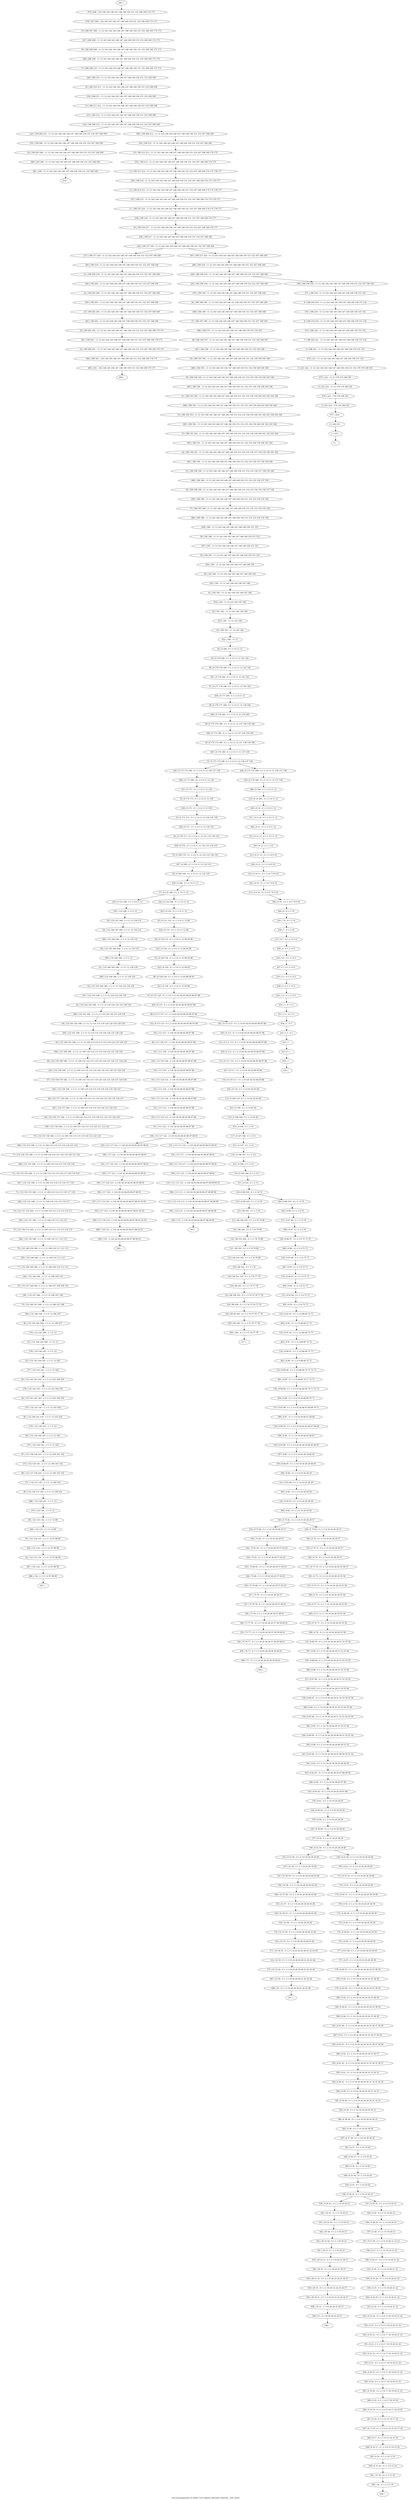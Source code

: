 digraph G {
graph [label="Tree-decomposition of width 3 for register allocator (function _test_start)"]
0[label="0 | : "];
1[label="1 | 225 : "];
2[label="2 | 224 225 : "];
3[label="3 | 223 224 : 178 179 180 181 "];
4[label="4 | 222 223 : 11 12 178 179 180 181 "];
5[label="5 | 221 222 : 11 12 143 144 145 146 147 148 149 150 151 152 178 179 180 181 "];
6[label="6 | 186 221 : 11 12 143 144 145 146 147 148 149 150 151 152 "];
7[label="7 | 186 220 221 : 11 12 143 144 145 146 147 148 149 150 151 152 "];
8[label="8 | 186 219 220 : 11 12 143 144 145 146 147 148 149 150 151 152 "];
9[label="9 | 186 218 219 : 11 12 143 144 145 146 147 148 149 150 151 152 "];
10[label="10 | 199 216 217 : 11 12 143 144 145 146 147 148 149 150 151 152 167 168 169 176 177 "];
11[label="11 | 199 215 216 : 11 12 143 144 145 146 147 148 149 150 151 152 167 168 169 174 175 176 177 "];
12[label="12 | 199 214 215 : 11 12 143 144 145 146 147 148 149 150 151 152 167 168 169 174 175 176 177 "];
13[label="13 | 199 213 214 : 11 12 143 144 145 146 147 148 149 150 151 152 167 168 169 174 175 176 177 "];
14[label="14 | 199 212 213 : 11 12 143 144 145 146 147 148 149 150 151 152 167 168 169 174 175 "];
15[label="15 | 206 211 212 : 11 12 143 144 145 146 147 148 149 150 151 152 168 169 "];
16[label="16 | 206 210 211 : 11 12 143 144 145 146 147 148 149 150 151 152 168 169 "];
17[label="17 | 206 209 210 : 11 12 143 144 145 146 147 148 149 150 151 152 168 169 172 173 "];
18[label="18 | 206 208 209 : 11 12 143 144 145 146 147 148 149 150 151 152 168 169 172 173 "];
19[label="19 | 206 207 208 : 11 12 143 144 145 146 147 148 149 150 151 152 168 169 172 173 "];
20[label="20 | 199 205 206 : 11 12 143 144 145 146 147 148 149 150 151 152 167 168 169 "];
21[label="21 | 199 204 218 : 11 12 143 144 145 146 147 148 149 150 151 152 167 168 169 "];
22[label="22 | 199 203 204 : 11 12 143 144 145 146 147 148 149 150 151 152 167 168 169 "];
23[label="23 | 199 202 203 : 11 12 143 144 145 146 147 148 149 150 151 152 167 168 169 "];
24[label="24 | 199 201 202 : 11 12 143 144 145 146 147 148 149 150 151 152 167 168 169 170 171 "];
25[label="25 | 199 200 201 : 11 12 143 144 145 146 147 148 149 150 151 152 167 168 169 170 171 "];
26[label="26 | 186 198 199 : 11 12 143 144 145 146 147 148 149 150 151 152 167 168 169 "];
27[label="27 | 186 197 198 : 11 12 143 144 145 146 147 148 149 150 151 152 167 168 169 "];
28[label="28 | 186 196 197 : 11 12 143 144 145 146 147 148 149 150 151 152 165 166 167 "];
29[label="29 | 186 195 196 : 11 12 143 144 145 146 147 148 149 150 151 152 159 160 165 166 "];
30[label="30 | 186 194 195 : 11 12 143 144 145 146 147 148 149 150 151 152 155 156 159 160 165 166 "];
31[label="31 | 186 193 194 : 11 12 143 144 145 146 147 148 149 150 151 152 155 156 159 160 163 164 165 166 "];
32[label="32 | 186 192 193 : 11 12 143 144 145 146 147 148 149 150 151 152 155 156 159 160 161 162 163 164 165 166 "];
33[label="33 | 186 191 192 : 11 12 143 144 145 146 147 148 149 150 151 152 155 156 159 160 161 162 163 164 "];
34[label="34 | 186 190 191 : 11 12 143 144 145 146 147 148 149 150 151 152 155 156 157 158 159 160 161 162 "];
35[label="35 | 186 189 190 : 11 12 143 144 145 146 147 148 149 150 151 152 155 156 157 158 159 160 "];
36[label="36 | 186 188 189 : 11 12 143 144 145 146 147 148 149 150 151 152 153 154 155 156 157 158 "];
37[label="37 | 186 187 188 : 11 12 143 144 145 146 147 148 149 150 151 152 153 154 155 156 "];
38[label="38 | 185 186 : 11 12 143 144 145 146 147 148 149 150 151 152 "];
39[label="39 | 184 185 : 11 12 143 144 145 146 147 148 149 150 151 152 "];
40[label="40 | 183 184 : 11 12 143 144 145 146 147 148 149 150 "];
41[label="41 | 182 183 : 11 12 143 144 145 146 147 148 "];
42[label="42 | 181 182 : 11 12 143 144 145 146 "];
43[label="43 | 180 181 : 11 12 143 144 "];
44[label="44 | 8 180 : 0 1 2 3 6 11 12 "];
45[label="45 | 8 179 180 : 0 1 2 3 6 11 12 141 142 "];
46[label="46 | 8 178 179 180 : 0 1 2 3 6 11 12 141 142 "];
47[label="47 | 8 177 178 180 : 0 1 2 3 6 11 12 141 142 "];
48[label="48 | 8 176 177 180 : 0 1 2 3 6 11 12 139 140 "];
49[label="49 | 8 175 176 180 : 0 1 2 3 6 11 12 137 138 139 140 "];
50[label="50 | 8 174 175 180 : 0 1 2 3 6 11 12 137 138 139 140 "];
51[label="51 | 8 173 174 180 : 0 1 2 3 6 11 12 136 137 138 "];
52[label="52 | 8 172 173 : 0 1 2 3 6 11 12 136 "];
53[label="53 | 8 171 172 : 0 1 2 3 6 11 12 134 135 136 "];
54[label="54 | 8 170 171 : 0 1 2 3 6 11 12 132 133 134 135 "];
55[label="55 | 8 169 170 : 0 1 2 3 6 11 12 132 133 134 135 "];
56[label="56 | 8 168 169 : 0 1 2 3 6 11 12 132 133 "];
57[label="57 | 8 132 168 : 0 1 2 3 6 11 12 "];
58[label="58 | 132 167 168 : 2 3 11 12 130 131 "];
59[label="59 | 132 166 167 168 : 2 3 11 12 130 131 "];
60[label="60 | 132 165 166 168 : 2 3 11 12 130 131 "];
61[label="61 | 132 164 165 168 : 2 3 11 12 128 129 "];
62[label="62 | 132 163 164 168 : 2 3 11 12 124 125 128 129 "];
63[label="63 | 132 162 163 168 : 2 3 11 12 119 120 124 125 128 129 "];
64[label="64 | 132 161 162 168 : 2 3 11 12 114 115 119 120 124 125 128 129 "];
65[label="65 | 132 160 161 168 : 2 3 11 12 109 110 114 115 119 120 124 125 128 129 "];
66[label="66 | 132 159 160 168 : 2 3 11 12 109 110 114 115 119 120 124 125 126 127 128 129 "];
67[label="67 | 132 158 159 168 : 2 3 11 12 109 110 114 115 119 120 124 125 126 127 128 129 "];
68[label="68 | 132 157 158 168 : 2 3 11 12 109 110 114 115 119 120 123 124 125 126 127 "];
69[label="69 | 132 156 157 168 : 2 3 11 12 109 110 114 115 119 120 121 122 123 124 125 "];
70[label="70 | 132 155 156 168 : 2 3 11 12 109 110 114 115 119 120 121 122 123 "];
71[label="71 | 132 154 155 168 : 2 3 11 12 109 110 114 115 118 119 120 121 122 "];
72[label="72 | 132 153 154 168 : 2 3 11 12 109 110 114 115 116 117 118 119 120 "];
73[label="73 | 132 152 153 168 : 2 3 11 12 109 110 114 115 116 117 118 "];
74[label="74 | 132 151 152 168 : 2 3 11 12 109 110 113 114 115 116 117 "];
75[label="75 | 132 150 151 168 : 2 3 11 12 109 110 111 112 113 114 115 "];
76[label="76 | 132 149 150 168 : 2 3 11 12 109 110 111 112 113 "];
77[label="77 | 132 148 149 168 : 2 3 11 12 108 109 110 111 112 "];
78[label="78 | 132 147 148 168 : 2 3 11 12 106 107 108 109 110 "];
79[label="79 | 132 146 147 168 : 2 3 11 12 106 107 108 "];
80[label="80 | 132 145 146 168 : 2 3 11 12 106 107 "];
81[label="81 | 132 144 145 168 : 2 3 11 12 "];
82[label="82 | 132 143 144 145 : 2 3 11 12 105 "];
83[label="83 | 132 142 143 145 : 2 3 11 12 103 104 105 "];
84[label="84 | 132 141 142 145 : 2 3 11 12 103 104 105 "];
85[label="85 | 132 140 141 145 : 2 3 11 12 103 104 "];
86[label="86 | 132 139 140 145 : 2 3 11 12 102 "];
87[label="87 | 132 138 139 145 : 2 3 11 12 100 101 102 "];
88[label="88 | 132 137 138 145 : 2 3 11 12 100 101 102 "];
89[label="89 | 132 136 137 145 : 2 3 11 12 100 101 "];
90[label="90 | 132 135 136 : 2 3 11 12 99 "];
91[label="91 | 132 134 135 : 2 3 11 12 97 98 99 "];
92[label="92 | 132 133 134 : 2 3 11 12 97 98 99 "];
93[label="93 | 8 131 132 : 0 1 2 3 6 11 12 96 "];
94[label="94 | 8 130 131 : 0 1 2 3 6 11 12 94 95 96 "];
95[label="95 | 8 129 130 : 0 1 2 3 6 11 12 94 95 96 "];
96[label="96 | 8 128 129 : 0 1 2 3 6 11 12 85 86 94 95 "];
97[label="97 | 8 127 128 : 0 1 2 3 6 11 12 81 82 83 84 85 86 87 88 "];
98[label="98 | 8 113 127 : 0 1 2 3 6 81 82 83 84 85 86 87 88 "];
99[label="99 | 113 126 127 : 2 3 81 82 83 84 85 86 87 88 "];
100[label="100 | 113 125 126 : 2 3 81 82 83 84 85 86 87 88 "];
101[label="101 | 113 124 125 : 2 3 81 82 83 84 85 86 87 88 "];
102[label="102 | 113 123 124 : 2 3 81 82 83 84 85 86 87 88 "];
103[label="103 | 113 122 123 : 2 3 81 82 83 84 85 86 87 88 "];
104[label="104 | 113 117 122 : 2 3 81 82 83 84 85 86 87 88 91 "];
105[label="105 | 117 121 122 : 2 3 81 82 83 84 85 86 87 88 91 "];
106[label="106 | 117 120 121 : 2 3 81 82 83 84 85 86 87 88 91 "];
107[label="107 | 117 119 120 : 2 3 81 82 83 84 85 86 87 88 91 92 93 "];
108[label="108 | 117 118 119 : 2 3 81 82 83 84 85 86 87 88 91 92 93 "];
109[label="109 | 113 116 117 : 2 3 81 82 83 84 85 86 87 88 91 "];
110[label="110 | 113 115 116 : 2 3 81 82 83 84 85 86 87 88 89 90 91 "];
111[label="111 | 113 114 115 : 2 3 81 82 83 84 85 86 87 88 89 90 "];
112[label="112 | 8 112 113 : 0 1 2 3 6 81 82 83 84 85 86 87 88 "];
113[label="113 | 8 111 112 : 0 1 2 3 6 81 82 83 84 85 86 87 88 "];
114[label="114 | 8 110 111 : 0 1 2 3 6 81 82 83 84 85 86 "];
115[label="115 | 8 109 110 : 0 1 2 3 6 81 82 83 84 "];
116[label="116 | 8 108 109 : 0 1 2 3 6 81 82 "];
117[label="117 | 8 107 108 : 0 1 2 3 6 "];
118[label="118 | 8 106 107 : 0 1 2 3 6 "];
119[label="119 | 8 105 106 : 0 1 2 3 6 "];
120[label="120 | 8 98 105 : 0 1 2 3 6 74 "];
121[label="121 | 98 104 105 : 0 1 2 3 74 79 80 "];
122[label="122 | 98 103 104 : 0 1 2 3 74 79 80 "];
123[label="123 | 98 102 103 : 0 1 2 3 74 79 80 "];
124[label="124 | 98 101 102 : 0 1 2 3 74 77 78 "];
125[label="125 | 98 100 101 : 0 1 2 3 74 75 76 77 78 "];
126[label="126 | 98 99 100 : 0 1 2 3 74 75 76 77 78 "];
127[label="127 | 8 97 98 : 0 1 2 3 6 74 "];
128[label="128 | 8 96 97 : 0 1 2 3 6 72 73 74 "];
129[label="129 | 8 95 96 : 0 1 2 3 6 72 73 "];
130[label="130 | 8 94 95 : 0 1 2 3 6 72 73 "];
131[label="131 | 8 93 94 : 0 1 2 3 6 72 73 "];
132[label="132 | 8 92 93 : 0 1 2 3 6 68 69 72 73 "];
133[label="133 | 8 91 92 : 0 1 2 3 6 68 69 72 73 "];
134[label="134 | 8 90 91 : 0 1 2 3 6 68 69 72 73 "];
135[label="135 | 8 89 90 : 0 1 2 3 6 68 69 70 71 72 73 "];
136[label="136 | 8 88 89 : 0 1 2 3 6 19 20 68 69 70 71 72 73 "];
137[label="137 | 8 87 88 : 0 1 2 3 6 19 20 66 67 68 69 70 71 "];
138[label="138 | 8 86 87 : 0 1 2 3 6 19 20 64 65 66 67 68 69 "];
139[label="139 | 8 85 86 : 0 1 2 3 6 19 20 28 29 64 65 66 67 "];
140[label="140 | 8 84 85 : 0 1 2 3 6 19 20 28 29 64 65 "];
141[label="141 | 8 83 84 : 0 1 2 3 6 19 20 28 29 "];
142[label="142 | 8 82 83 : 0 1 2 3 6 19 20 28 29 "];
143[label="143 | 8 75 82 : 0 1 2 3 6 19 20 28 29 57 "];
144[label="144 | 75 81 82 : 0 1 2 3 19 20 28 29 57 62 63 "];
145[label="145 | 75 80 81 : 0 1 2 3 19 20 28 29 57 62 63 "];
146[label="146 | 75 79 80 : 0 1 2 3 19 20 28 29 57 62 63 "];
147[label="147 | 75 78 79 : 0 1 2 3 19 20 28 29 57 60 61 "];
148[label="148 | 75 77 78 : 0 1 2 3 19 20 28 29 57 58 59 60 61 "];
149[label="149 | 75 76 77 : 0 1 2 3 19 20 28 29 57 58 59 60 61 "];
150[label="150 | 8 74 75 : 0 1 2 3 6 19 20 28 29 57 "];
151[label="151 | 8 73 74 : 0 1 2 3 6 19 20 28 29 55 56 57 "];
152[label="152 | 8 72 73 : 0 1 2 3 6 19 20 28 29 55 56 "];
153[label="153 | 8 71 72 : 0 1 2 3 6 19 20 28 29 55 56 "];
154[label="154 | 8 70 71 : 0 1 2 3 6 19 20 28 29 55 56 "];
155[label="155 | 8 69 70 : 0 1 2 3 6 19 20 28 29 51 52 55 56 "];
156[label="156 | 8 68 69 : 0 1 2 3 6 19 20 28 29 51 52 55 56 "];
157[label="157 | 8 67 68 : 0 1 2 3 6 19 20 28 29 51 52 55 56 "];
158[label="158 | 8 66 67 : 0 1 2 3 6 19 20 28 29 51 52 53 54 55 56 "];
159[label="159 | 8 65 66 : 0 1 2 3 6 19 20 28 29 51 52 53 54 55 56 "];
160[label="160 | 8 64 65 : 0 1 2 3 6 19 20 28 29 49 50 51 52 53 54 "];
161[label="161 | 8 63 64 : 0 1 2 3 6 19 20 28 29 47 48 49 50 51 52 "];
162[label="162 | 8 62 63 : 0 1 2 3 6 19 20 28 29 47 48 49 50 "];
163[label="163 | 8 61 62 : 0 1 2 3 6 19 20 28 29 47 48 "];
164[label="164 | 8 60 61 : 0 1 2 3 6 19 20 28 29 "];
165[label="165 | 8 59 60 : 0 1 2 3 6 19 20 28 29 "];
166[label="166 | 8 52 59 : 0 1 2 3 6 19 20 28 29 40 "];
167[label="167 | 52 58 59 : 0 1 2 3 19 20 28 29 40 45 46 "];
168[label="168 | 52 57 58 : 0 1 2 3 19 20 28 29 40 45 46 "];
169[label="169 | 52 56 57 : 0 1 2 3 19 20 28 29 40 45 46 "];
170[label="170 | 52 55 56 : 0 1 2 3 19 20 28 29 40 43 44 "];
171[label="171 | 52 54 55 : 0 1 2 3 19 20 28 29 40 41 42 43 44 "];
172[label="172 | 52 53 54 : 0 1 2 3 19 20 28 29 40 41 42 43 44 "];
173[label="173 | 8 51 52 : 0 1 2 3 6 19 20 28 29 40 "];
174[label="174 | 8 50 51 : 0 1 2 3 6 19 20 28 29 38 39 40 "];
175[label="175 | 8 49 50 : 0 1 2 3 6 19 20 28 29 38 39 "];
176[label="176 | 8 48 49 : 0 1 2 3 6 19 20 28 29 38 39 "];
177[label="177 | 8 47 48 : 0 1 2 3 6 19 20 28 29 38 39 "];
178[label="178 | 8 46 47 : 0 1 2 3 6 19 20 28 29 34 35 38 39 "];
179[label="179 | 8 45 46 : 0 1 2 3 6 19 20 28 29 34 35 38 39 "];
180[label="180 | 8 44 45 : 0 1 2 3 6 19 20 28 29 34 35 38 39 "];
181[label="181 | 8 43 44 : 0 1 2 3 6 19 20 28 29 34 35 36 37 38 39 "];
182[label="182 | 8 42 43 : 0 1 2 3 6 19 20 28 29 34 35 36 37 38 39 "];
183[label="183 | 8 41 42 : 0 1 2 3 6 19 20 28 29 32 33 34 35 36 37 "];
184[label="184 | 8 40 41 : 0 1 2 3 6 19 20 28 29 30 31 32 33 34 35 "];
185[label="185 | 8 39 40 : 0 1 2 3 6 19 20 28 29 30 31 32 33 "];
186[label="186 | 8 38 39 : 0 1 2 3 6 19 20 28 29 30 31 "];
187[label="187 | 8 37 38 : 0 1 2 3 6 19 20 28 29 "];
188[label="188 | 8 36 37 : 0 1 2 3 6 19 20 "];
189[label="189 | 8 35 36 : 0 1 2 3 6 19 20 "];
190[label="190 | 8 29 35 : 0 1 2 3 6 19 20 23 "];
191[label="191 | 29 34 35 : 0 1 2 3 19 20 23 "];
192[label="192 | 29 33 34 : 0 1 2 3 19 20 23 "];
193[label="193 | 29 32 33 : 0 1 2 3 19 20 23 26 27 "];
194[label="194 | 29 31 32 : 0 1 2 3 19 20 23 24 25 26 27 "];
195[label="195 | 29 30 31 : 0 1 2 3 19 20 23 24 25 26 27 "];
196[label="196 | 8 28 29 : 0 1 2 3 6 19 20 23 "];
197[label="197 | 8 27 28 : 0 1 2 3 6 19 20 21 22 23 "];
198[label="198 | 8 26 27 : 0 1 2 3 6 19 20 21 22 "];
199[label="199 | 8 25 26 : 0 1 2 3 6 19 20 21 22 "];
200[label="200 | 8 24 25 : 0 1 2 3 6 19 20 21 22 "];
201[label="201 | 8 23 24 : 0 1 2 3 6 17 18 19 20 21 22 "];
202[label="202 | 8 22 23 : 0 1 2 3 6 17 18 19 20 21 22 "];
203[label="203 | 8 21 22 : 0 1 2 3 6 17 18 19 20 21 22 "];
204[label="204 | 8 20 21 : 0 1 2 3 6 17 18 19 20 21 22 "];
205[label="205 | 8 19 20 : 0 1 2 3 6 17 18 19 20 21 22 "];
206[label="206 | 8 18 19 : 0 1 2 3 6 15 16 17 18 19 20 "];
207[label="207 | 8 17 18 : 0 1 2 3 6 13 14 15 16 17 18 "];
208[label="208 | 8 16 17 : 0 1 2 3 6 13 14 15 16 "];
209[label="209 | 8 15 16 : 0 1 2 3 6 13 14 "];
210[label="210 | 8 14 180 : 0 1 2 3 6 11 12 "];
211[label="211 | 8 13 14 : 0 1 2 3 6 11 12 "];
212[label="212 | 8 12 13 : 0 1 2 3 6 11 12 "];
213[label="213 | 8 11 12 : 0 1 2 3 6 9 10 "];
214[label="214 | 8 10 11 : 0 1 2 3 6 7 8 9 10 "];
215[label="215 | 8 9 10 : 0 1 2 3 6 7 8 9 10 "];
216[label="216 | 7 8 : 0 1 2 3 6 "];
217[label="217 | 6 7 : 0 1 2 3 4 5 6 "];
218[label="218 | 5 6 : 0 1 2 3 4 5 "];
219[label="219 | 4 5 : 0 1 2 3 4 5 "];
220[label="220 | 3 4 : 0 1 2 3 4 5 "];
221[label="221 | 2 3 : 0 1 2 3 "];
222[label="222 | 1 2 : 0 1 "];
223[label="223 | 0 1 : "];
224[label="224 | 199 206 212 : 11 12 143 144 145 146 147 148 149 150 151 152 167 168 169 "];
225[label="225 | 199 206 212 : 11 12 143 144 145 146 147 148 149 150 151 152 167 168 169 "];
226[label="226 | 199 217 218 : 11 12 143 144 145 146 147 148 149 150 151 152 167 168 169 "];
227[label="227 | 199 217 218 : 11 12 143 144 145 146 147 148 149 150 151 152 167 168 169 "];
228[label="228 | 186 199 218 : 11 12 143 144 145 146 147 148 149 150 151 152 167 168 169 "];
229[label="229 | 8 132 168 : 0 1 2 3 6 11 12 "];
230[label="230 | 113 117 122 : 2 3 81 82 83 84 85 86 87 88 91 "];
231[label="231 | 113 117 122 : 2 3 81 82 83 84 85 86 87 88 91 "];
232[label="232 | 8 113 127 : 0 1 2 3 6 81 82 83 84 85 86 87 88 "];
233[label="233 | 8 98 105 : 0 1 2 3 6 74 "];
234[label="234 | 8 75 82 : 0 1 2 3 6 19 20 28 29 57 "];
235[label="235 | 8 52 59 : 0 1 2 3 6 19 20 28 29 40 "];
236[label="236 | 8 29 35 : 0 1 2 3 6 19 20 23 "];
237[label="237 | 8 29 35 : 0 1 2 3 6 19 20 23 "];
238[label="238 | 8 52 59 : 0 1 2 3 6 19 20 28 29 40 "];
239[label="239 | 8 75 82 : 0 1 2 3 6 19 20 28 29 57 "];
240[label="240 | 8 98 105 : 0 1 2 3 6 74 "];
241[label="241 | 8 113 127 : 0 1 2 3 6 81 82 83 84 85 86 87 88 "];
242[label="242 | 8 132 168 : 0 1 2 3 6 11 12 "];
243[label="243 | 8 173 174 180 : 0 1 2 3 6 11 12 136 137 138 "];
244[label="244 | 8 173 174 180 : 0 1 2 3 6 11 12 136 137 138 "];
245[label="245 | 186 199 218 : 11 12 143 144 145 146 147 148 149 150 151 152 167 168 169 "];
246[label="246 | : "];
247[label="247 | 206 208 : 11 12 143 144 145 146 147 148 149 150 151 152 168 169 172 173 "];
248[label="248 | 206 209 : 11 12 143 144 145 146 147 148 149 150 151 152 168 169 172 173 "];
249[label="249 | 206 210 : 11 12 143 144 145 146 147 148 149 150 151 152 168 169 "];
250[label="250 | 206 211 : 11 12 143 144 145 146 147 148 149 150 151 152 168 169 "];
251[label="251 | 206 212 : 11 12 143 144 145 146 147 148 149 150 151 152 168 169 "];
252[label="252 | : "];
253[label="253 | 199 206 : 11 12 143 144 145 146 147 148 149 150 151 152 167 168 169 "];
254[label="254 | 199 212 : 11 12 143 144 145 146 147 148 149 150 151 152 167 168 169 "];
255[label="255 | 199 213 : 11 12 143 144 145 146 147 148 149 150 151 152 167 168 169 174 175 "];
256[label="256 | 199 214 : 11 12 143 144 145 146 147 148 149 150 151 152 167 168 169 174 175 176 177 "];
257[label="257 | 199 215 : 11 12 143 144 145 146 147 148 149 150 151 152 167 168 169 174 175 176 177 "];
258[label="258 | 199 216 : 11 12 143 144 145 146 147 148 149 150 151 152 167 168 169 176 177 "];
259[label="259 | 199 217 : 11 12 143 144 145 146 147 148 149 150 151 152 167 168 169 "];
260[label="260 | : "];
261[label="261 | 199 201 : 11 12 143 144 145 146 147 148 149 150 151 152 167 168 169 170 171 "];
262[label="262 | 199 202 : 11 12 143 144 145 146 147 148 149 150 151 152 167 168 169 "];
263[label="263 | 199 203 : 11 12 143 144 145 146 147 148 149 150 151 152 167 168 169 "];
264[label="264 | 199 204 : 11 12 143 144 145 146 147 148 149 150 151 152 167 168 169 "];
265[label="265 | 199 218 : 11 12 143 144 145 146 147 148 149 150 151 152 167 168 169 "];
266[label="266 | 199 218 : 11 12 143 144 145 146 147 148 149 150 151 152 167 168 169 "];
267[label="267 | : "];
268[label="268 | 132 134 : 2 3 11 12 97 98 99 "];
269[label="269 | 132 135 : 2 3 11 12 99 "];
270[label="270 | 132 136 : 2 3 11 12 "];
271[label="271 | 132 137 145 : 2 3 11 12 100 101 "];
272[label="272 | 132 138 145 : 2 3 11 12 100 101 102 "];
273[label="273 | 132 139 145 : 2 3 11 12 102 "];
274[label="274 | 132 140 145 : 2 3 11 12 "];
275[label="275 | 132 141 145 : 2 3 11 12 103 104 "];
276[label="276 | 132 142 145 : 2 3 11 12 103 104 105 "];
277[label="277 | 132 143 145 : 2 3 11 12 105 "];
278[label="278 | 132 144 145 : 2 3 11 12 "];
279[label="279 | 132 145 168 : 2 3 11 12 "];
280[label="280 | 132 146 168 : 2 3 11 12 106 107 "];
281[label="281 | 132 147 168 : 2 3 11 12 106 107 108 "];
282[label="282 | 132 148 168 : 2 3 11 12 108 109 110 "];
283[label="283 | 132 149 168 : 2 3 11 12 109 110 111 112 "];
284[label="284 | 132 150 168 : 2 3 11 12 109 110 111 112 113 "];
285[label="285 | 132 151 168 : 2 3 11 12 109 110 113 114 115 "];
286[label="286 | 132 152 168 : 2 3 11 12 109 110 114 115 116 117 "];
287[label="287 | 132 153 168 : 2 3 11 12 109 110 114 115 116 117 118 "];
288[label="288 | 132 154 168 : 2 3 11 12 109 110 114 115 118 119 120 "];
289[label="289 | 132 155 168 : 2 3 11 12 109 110 114 115 119 120 121 122 "];
290[label="290 | 132 156 168 : 2 3 11 12 109 110 114 115 119 120 121 122 123 "];
291[label="291 | 132 157 168 : 2 3 11 12 109 110 114 115 119 120 123 124 125 "];
292[label="292 | 132 158 168 : 2 3 11 12 109 110 114 115 119 120 124 125 126 127 "];
293[label="293 | 132 159 168 : 2 3 11 12 109 110 114 115 119 120 124 125 126 127 128 129 "];
294[label="294 | 132 160 168 : 2 3 11 12 109 110 114 115 119 120 124 125 128 129 "];
295[label="295 | 132 161 168 : 2 3 11 12 114 115 119 120 124 125 128 129 "];
296[label="296 | 132 162 168 : 2 3 11 12 119 120 124 125 128 129 "];
297[label="297 | 132 163 168 : 2 3 11 12 124 125 128 129 "];
298[label="298 | 132 164 168 : 2 3 11 12 128 129 "];
299[label="299 | 132 165 168 : 2 3 11 12 "];
300[label="300 | 132 166 168 : 2 3 11 12 130 131 "];
301[label="301 | 132 168 : 2 3 11 12 "];
302[label="302 | : "];
303[label="303 | 117 119 : 2 3 81 82 83 84 85 86 87 88 91 92 93 "];
304[label="304 | 117 120 : 2 3 81 82 83 84 85 86 87 88 91 "];
305[label="305 | 117 121 : 2 3 81 82 83 84 85 86 87 88 91 "];
306[label="306 | 117 122 : 2 3 81 82 83 84 85 86 87 88 91 "];
307[label="307 | : "];
308[label="308 | 113 115 : 2 3 81 82 83 84 85 86 87 88 89 90 "];
309[label="309 | 113 116 : 2 3 81 82 83 84 85 86 87 88 91 "];
310[label="310 | 113 117 : 2 3 81 82 83 84 85 86 87 88 91 "];
311[label="311 | 113 122 : 2 3 81 82 83 84 85 86 87 88 "];
312[label="312 | 113 123 : 2 3 81 82 83 84 85 86 87 88 "];
313[label="313 | 113 124 : 2 3 81 82 83 84 85 86 87 88 "];
314[label="314 | 113 125 : 2 3 81 82 83 84 85 86 87 88 "];
315[label="315 | 113 126 : 2 3 81 82 83 84 85 86 87 88 "];
316[label="316 | 113 127 : 2 3 81 82 83 84 85 86 87 88 "];
317[label="317 | : "];
318[label="318 | 98 100 : 0 1 2 3 74 75 76 77 78 "];
319[label="319 | 98 101 : 0 1 2 3 74 77 78 "];
320[label="320 | 98 102 : 0 1 2 3 74 "];
321[label="321 | 98 103 : 0 1 2 3 74 79 80 "];
322[label="322 | 98 104 : 0 1 2 3 74 79 80 "];
323[label="323 | 98 105 : 0 1 2 3 74 "];
324[label="324 | : "];
325[label="325 | 75 77 : 0 1 2 3 19 20 28 29 57 58 59 60 61 "];
326[label="326 | 75 78 : 0 1 2 3 19 20 28 29 57 60 61 "];
327[label="327 | 75 79 : 0 1 2 3 19 20 28 29 57 "];
328[label="328 | 75 80 : 0 1 2 3 19 20 28 29 57 62 63 "];
329[label="329 | 75 81 : 0 1 2 3 19 20 28 29 57 62 63 "];
330[label="330 | 75 82 : 0 1 2 3 19 20 28 29 57 "];
331[label="331 | : "];
332[label="332 | 52 54 : 0 1 2 3 19 20 28 29 40 41 42 43 44 "];
333[label="333 | 52 55 : 0 1 2 3 19 20 28 29 40 43 44 "];
334[label="334 | 52 56 : 0 1 2 3 19 20 28 29 40 "];
335[label="335 | 52 57 : 0 1 2 3 19 20 28 29 40 45 46 "];
336[label="336 | 52 58 : 0 1 2 3 19 20 28 29 40 45 46 "];
337[label="337 | 52 59 : 0 1 2 3 19 20 28 29 40 "];
338[label="338 | : "];
339[label="339 | 29 31 : 0 1 2 3 19 20 23 24 25 26 27 "];
340[label="340 | 29 32 : 0 1 2 3 19 20 23 26 27 "];
341[label="341 | 29 33 : 0 1 2 3 19 20 23 "];
342[label="342 | 29 34 : 0 1 2 3 19 20 23 "];
343[label="343 | 29 35 : 0 1 2 3 19 20 23 "];
344[label="344 | : "];
345[label="345 | 8 16 : 0 1 2 3 6 13 14 "];
346[label="346 | 8 17 : 0 1 2 3 6 13 14 15 16 "];
347[label="347 | 8 18 : 0 1 2 3 6 15 16 17 18 "];
348[label="348 | 8 19 : 0 1 2 3 6 17 18 19 20 "];
349[label="349 | 8 20 : 0 1 2 3 6 17 18 19 20 21 22 "];
350[label="350 | 8 21 : 0 1 2 3 6 17 18 19 20 21 22 "];
351[label="351 | 8 22 : 0 1 2 3 6 17 18 19 20 21 22 "];
352[label="352 | 8 23 : 0 1 2 3 6 17 18 19 20 21 22 "];
353[label="353 | 8 24 : 0 1 2 3 6 19 20 21 22 "];
354[label="354 | 8 25 : 0 1 2 3 6 19 20 21 22 "];
355[label="355 | 8 26 : 0 1 2 3 6 19 20 21 22 "];
356[label="356 | 8 27 : 0 1 2 3 6 19 20 21 22 "];
357[label="357 | 8 28 : 0 1 2 3 6 19 20 23 "];
358[label="358 | 8 29 : 0 1 2 3 6 19 20 23 "];
359[label="359 | 8 35 : 0 1 2 3 6 19 20 "];
360[label="360 | 8 36 : 0 1 2 3 6 19 20 "];
361[label="361 | 8 37 : 0 1 2 3 6 19 20 "];
362[label="362 | 8 38 : 0 1 2 3 6 19 20 28 29 "];
363[label="363 | 8 39 : 0 1 2 3 6 19 20 28 29 30 31 "];
364[label="364 | 8 40 : 0 1 2 3 6 19 20 28 29 30 31 32 33 "];
365[label="365 | 8 41 : 0 1 2 3 6 19 20 28 29 32 33 34 35 "];
366[label="366 | 8 42 : 0 1 2 3 6 19 20 28 29 34 35 36 37 "];
367[label="367 | 8 43 : 0 1 2 3 6 19 20 28 29 34 35 36 37 38 39 "];
368[label="368 | 8 44 : 0 1 2 3 6 19 20 28 29 34 35 38 39 "];
369[label="369 | 8 45 : 0 1 2 3 6 19 20 28 29 34 35 38 39 "];
370[label="370 | 8 46 : 0 1 2 3 6 19 20 28 29 34 35 38 39 "];
371[label="371 | 8 47 : 0 1 2 3 6 19 20 28 29 38 39 "];
372[label="372 | 8 48 : 0 1 2 3 6 19 20 28 29 38 39 "];
373[label="373 | 8 49 : 0 1 2 3 6 19 20 28 29 38 39 "];
374[label="374 | 8 50 : 0 1 2 3 6 19 20 28 29 38 39 "];
375[label="375 | 8 51 : 0 1 2 3 6 19 20 28 29 40 "];
376[label="376 | 8 52 : 0 1 2 3 6 19 20 28 29 40 "];
377[label="377 | 8 59 : 0 1 2 3 6 19 20 28 29 "];
378[label="378 | 8 60 : 0 1 2 3 6 19 20 28 29 "];
379[label="379 | 8 61 : 0 1 2 3 6 19 20 28 29 "];
380[label="380 | 8 62 : 0 1 2 3 6 19 20 28 29 47 48 "];
381[label="381 | 8 63 : 0 1 2 3 6 19 20 28 29 47 48 49 50 "];
382[label="382 | 8 64 : 0 1 2 3 6 19 20 28 29 49 50 51 52 "];
383[label="383 | 8 65 : 0 1 2 3 6 19 20 28 29 51 52 53 54 "];
384[label="384 | 8 66 : 0 1 2 3 6 19 20 28 29 51 52 53 54 55 56 "];
385[label="385 | 8 67 : 0 1 2 3 6 19 20 28 29 51 52 55 56 "];
386[label="386 | 8 68 : 0 1 2 3 6 19 20 28 29 51 52 55 56 "];
387[label="387 | 8 69 : 0 1 2 3 6 19 20 28 29 51 52 55 56 "];
388[label="388 | 8 70 : 0 1 2 3 6 19 20 28 29 55 56 "];
389[label="389 | 8 71 : 0 1 2 3 6 19 20 28 29 55 56 "];
390[label="390 | 8 72 : 0 1 2 3 6 19 20 28 29 55 56 "];
391[label="391 | 8 73 : 0 1 2 3 6 19 20 28 29 55 56 "];
392[label="392 | 8 74 : 0 1 2 3 6 19 20 28 29 57 "];
393[label="393 | 8 75 : 0 1 2 3 6 19 20 28 29 57 "];
394[label="394 | 8 82 : 0 1 2 3 6 19 20 28 29 "];
395[label="395 | 8 83 : 0 1 2 3 6 19 20 28 29 "];
396[label="396 | 8 84 : 0 1 2 3 6 19 20 28 29 "];
397[label="397 | 8 85 : 0 1 2 3 6 19 20 28 29 64 65 "];
398[label="398 | 8 86 : 0 1 2 3 6 19 20 64 65 66 67 "];
399[label="399 | 8 87 : 0 1 2 3 6 19 20 66 67 68 69 "];
400[label="400 | 8 88 : 0 1 2 3 6 19 20 68 69 70 71 "];
401[label="401 | 8 89 : 0 1 2 3 6 68 69 70 71 72 73 "];
402[label="402 | 8 90 : 0 1 2 3 6 68 69 72 73 "];
403[label="403 | 8 91 : 0 1 2 3 6 68 69 72 73 "];
404[label="404 | 8 92 : 0 1 2 3 6 68 69 72 73 "];
405[label="405 | 8 93 : 0 1 2 3 6 72 73 "];
406[label="406 | 8 94 : 0 1 2 3 6 72 73 "];
407[label="407 | 8 95 : 0 1 2 3 6 72 73 "];
408[label="408 | 8 96 : 0 1 2 3 6 72 73 "];
409[label="409 | 8 97 : 0 1 2 3 6 74 "];
410[label="410 | 8 98 : 0 1 2 3 6 74 "];
411[label="411 | 8 105 : 0 1 2 3 6 "];
412[label="412 | 8 106 : 0 1 2 3 6 "];
413[label="413 | 8 107 : 0 1 2 3 6 "];
414[label="414 | 8 108 : 0 1 2 3 6 "];
415[label="415 | 8 109 : 0 1 2 3 6 81 82 "];
416[label="416 | 8 110 : 0 1 2 3 6 81 82 83 84 "];
417[label="417 | 8 111 : 0 1 2 3 6 81 82 83 84 85 86 "];
418[label="418 | 8 112 : 0 1 2 3 6 81 82 83 84 85 86 87 88 "];
419[label="419 | 8 113 : 0 1 2 3 6 81 82 83 84 85 86 87 88 "];
420[label="420 | 8 127 : 0 1 2 3 6 81 82 83 84 85 86 87 88 "];
421[label="421 | 8 128 : 0 1 2 3 6 11 12 85 86 "];
422[label="422 | 8 129 : 0 1 2 3 6 11 12 94 95 "];
423[label="423 | 8 130 : 0 1 2 3 6 11 12 94 95 96 "];
424[label="424 | 8 131 : 0 1 2 3 6 11 12 96 "];
425[label="425 | 8 132 : 0 1 2 3 6 11 12 "];
426[label="426 | 8 168 : 0 1 2 3 6 11 12 "];
427[label="427 | 8 169 : 0 1 2 3 6 11 12 132 133 "];
428[label="428 | 8 170 : 0 1 2 3 6 11 12 132 133 134 135 "];
429[label="429 | 8 171 : 0 1 2 3 6 11 12 134 135 "];
430[label="430 | 8 172 : 0 1 2 3 6 11 12 136 "];
431[label="431 | 8 173 : 0 1 2 3 6 11 12 136 "];
432[label="432 | : "];
433[label="433 | 1 : "];
434[label="434 | 2 : 0 1 "];
435[label="435 | 3 : 0 1 2 3 "];
436[label="436 | 4 : 0 1 2 3 4 5 "];
437[label="437 | 5 : 0 1 2 3 4 5 "];
438[label="438 | 6 : 0 1 2 3 4 5 "];
439[label="439 | 7 : 0 1 2 3 6 "];
440[label="440 | 8 : 0 1 2 3 6 "];
441[label="441 | 8 10 : 0 1 2 3 6 7 8 9 10 "];
442[label="442 | 8 11 : 0 1 2 3 6 9 10 "];
443[label="443 | 8 12 : 0 1 2 3 6 "];
444[label="444 | 8 13 : 0 1 2 3 6 11 12 "];
445[label="445 | 8 14 : 0 1 2 3 6 11 12 "];
446[label="446 | 8 180 : 0 1 2 3 6 11 12 "];
447[label="447 | 8 174 180 : 0 1 2 3 6 11 12 137 138 "];
448[label="448 | 8 175 180 : 0 1 2 3 6 11 12 137 138 139 140 "];
449[label="449 | 8 176 180 : 0 1 2 3 6 11 12 139 140 "];
450[label="450 | 8 177 180 : 0 1 2 3 6 11 12 "];
451[label="451 | 8 178 180 : 0 1 2 3 6 11 12 141 142 "];
452[label="452 | 180 : 11 12 "];
453[label="453 | 181 : 11 12 143 144 "];
454[label="454 | 182 : 11 12 143 144 145 146 "];
455[label="455 | 183 : 11 12 143 144 145 146 147 148 "];
456[label="456 | 184 : 11 12 143 144 145 146 147 148 149 150 "];
457[label="457 | 185 : 11 12 143 144 145 146 147 148 149 150 151 152 "];
458[label="458 | 186 : 11 12 143 144 145 146 147 148 149 150 151 152 "];
459[label="459 | 186 188 : 11 12 143 144 145 146 147 148 149 150 151 152 153 154 155 156 "];
460[label="460 | 186 189 : 11 12 143 144 145 146 147 148 149 150 151 152 155 156 157 158 "];
461[label="461 | 186 190 : 11 12 143 144 145 146 147 148 149 150 151 152 155 156 157 158 159 160 "];
462[label="462 | 186 191 : 11 12 143 144 145 146 147 148 149 150 151 152 155 156 159 160 161 162 "];
463[label="463 | 186 192 : 11 12 143 144 145 146 147 148 149 150 151 152 155 156 159 160 161 162 163 164 "];
464[label="464 | 186 193 : 11 12 143 144 145 146 147 148 149 150 151 152 155 156 159 160 163 164 165 166 "];
465[label="465 | 186 194 : 11 12 143 144 145 146 147 148 149 150 151 152 155 156 159 160 165 166 "];
466[label="466 | 186 195 : 11 12 143 144 145 146 147 148 149 150 151 152 159 160 165 166 "];
467[label="467 | 186 196 : 11 12 143 144 145 146 147 148 149 150 151 152 165 166 "];
468[label="468 | 186 197 : 11 12 143 144 145 146 147 148 149 150 151 152 167 "];
469[label="469 | 186 198 : 11 12 143 144 145 146 147 148 149 150 151 152 167 168 169 "];
470[label="470 | 186 199 : 11 12 143 144 145 146 147 148 149 150 151 152 167 168 169 "];
471[label="471 | 186 218 : 11 12 143 144 145 146 147 148 149 150 151 152 "];
472[label="472 | 186 219 : 11 12 143 144 145 146 147 148 149 150 151 152 "];
473[label="473 | 186 220 : 11 12 143 144 145 146 147 148 149 150 151 152 "];
474[label="474 | 221 : 11 12 143 144 145 146 147 148 149 150 151 152 "];
475[label="475 | 222 : 11 12 178 179 180 181 "];
476[label="476 | 223 : 178 179 180 181 "];
477[label="477 | 224 : "];
478[label="478 | 207 208 : 143 144 145 146 147 148 149 150 151 152 168 169 172 173 "];
479[label="479 | 208 : 143 144 145 146 147 148 149 150 151 152 168 169 172 173 "];
480[label="480 | 205 206 : 11 12 143 144 145 146 147 148 149 150 151 152 168 169 "];
481[label="481 | 206 : 11 12 143 144 145 146 147 148 149 150 151 152 168 169 "];
482[label="482 | 200 201 : 143 144 145 146 147 148 149 150 151 152 168 169 170 171 "];
483[label="483 | 201 : 143 144 145 146 147 148 149 150 151 152 168 169 170 171 "];
484[label="484 | 186 188 : 11 12 143 144 145 146 147 148 149 150 151 152 153 154 155 156 "];
485[label="485 | 8 173 180 : 0 1 2 3 6 11 12 136 "];
486[label="486 | 132 136 145 : 2 3 11 12 "];
487[label="487 | 133 134 : 2 3 11 12 97 98 99 "];
488[label="488 | 134 : 2 3 11 12 97 98 99 "];
489[label="489 | 118 119 : 2 3 81 82 83 84 85 86 87 88 92 93 "];
490[label="490 | 119 : 2 3 81 82 83 84 85 86 87 88 92 93 "];
491[label="491 | 114 115 : 2 3 81 82 83 84 85 86 87 88 89 90 "];
492[label="492 | 115 : 2 3 81 82 83 84 85 86 87 88 89 90 "];
493[label="493 | 99 100 : 0 1 2 3 75 76 77 78 "];
494[label="494 | 100 : 0 1 2 3 75 76 77 78 "];
495[label="495 | 76 77 : 0 1 2 3 19 20 28 29 58 59 60 61 "];
496[label="496 | 77 : 0 1 2 3 19 20 28 29 58 59 60 61 "];
497[label="497 | 53 54 : 0 1 2 3 19 20 28 29 41 42 43 44 "];
498[label="498 | 54 : 0 1 2 3 19 20 28 29 41 42 43 44 "];
499[label="499 | 30 31 : 2 3 19 20 24 25 26 27 "];
500[label="500 | 31 : 2 3 19 20 24 25 26 27 "];
501[label="501 | 15 16 : 0 1 2 3 13 14 "];
502[label="502 | 16 : 0 1 2 3 13 14 "];
503[label="503 | 8 174 180 : 0 1 2 3 6 11 12 137 138 "];
504[label="504 | 8 10 : 0 1 2 3 6 7 8 9 10 "];
505[label="505 | 1 : "];
506[label="506 | 186 199 218 : 11 12 143 144 145 146 147 148 149 150 151 152 167 168 169 "];
507[label="507 | 199 217 218 : 11 12 143 144 145 146 147 148 149 150 151 152 167 168 169 "];
508[label="508 | 199 206 212 : 11 12 143 144 145 146 147 148 149 150 151 152 167 168 169 "];
44->45 ;
45->46 ;
58->59 ;
57->229 ;
104->230 ;
104->231 ;
98->232 ;
120->233 ;
143->234 ;
166->235 ;
190->236 ;
190->237 ;
166->238 ;
143->239 ;
120->240 ;
98->241 ;
57->242 ;
51->243 ;
51->244 ;
253->20 ;
225->253 ;
261->25 ;
24->261 ;
262->24 ;
23->262 ;
263->23 ;
22->263 ;
264->22 ;
21->264 ;
265->21 ;
227->265 ;
268->92 ;
91->268 ;
269->91 ;
90->269 ;
270->90 ;
271->89 ;
88->271 ;
272->88 ;
87->272 ;
273->87 ;
86->273 ;
274->86 ;
85->274 ;
275->85 ;
84->275 ;
276->84 ;
83->276 ;
277->83 ;
82->277 ;
278->82 ;
81->278 ;
279->81 ;
80->279 ;
280->80 ;
79->280 ;
281->79 ;
78->281 ;
282->78 ;
77->282 ;
283->77 ;
76->283 ;
284->76 ;
75->284 ;
285->75 ;
74->285 ;
286->74 ;
73->286 ;
287->73 ;
72->287 ;
288->72 ;
71->288 ;
289->71 ;
70->289 ;
290->70 ;
69->290 ;
291->69 ;
68->291 ;
292->68 ;
67->292 ;
293->67 ;
66->293 ;
294->66 ;
65->294 ;
295->65 ;
64->295 ;
296->64 ;
63->296 ;
297->63 ;
62->297 ;
298->62 ;
61->298 ;
299->61 ;
60->299 ;
300->60 ;
59->300 ;
301->58 ;
229->301 ;
303->108 ;
107->303 ;
304->107 ;
106->304 ;
305->106 ;
105->305 ;
306->105 ;
230->306 ;
308->111 ;
110->308 ;
309->110 ;
109->309 ;
310->109 ;
231->310 ;
311->104 ;
103->311 ;
312->103 ;
102->312 ;
313->102 ;
101->313 ;
314->101 ;
100->314 ;
315->100 ;
99->315 ;
316->99 ;
232->316 ;
318->126 ;
125->318 ;
319->125 ;
124->319 ;
320->124 ;
123->320 ;
321->123 ;
122->321 ;
322->122 ;
121->322 ;
323->121 ;
233->323 ;
325->149 ;
148->325 ;
326->148 ;
147->326 ;
327->147 ;
146->327 ;
328->146 ;
145->328 ;
329->145 ;
144->329 ;
330->144 ;
234->330 ;
332->172 ;
171->332 ;
333->171 ;
170->333 ;
334->170 ;
169->334 ;
335->169 ;
168->335 ;
336->168 ;
167->336 ;
337->167 ;
235->337 ;
339->195 ;
194->339 ;
340->194 ;
193->340 ;
341->193 ;
192->341 ;
342->192 ;
191->342 ;
343->191 ;
236->343 ;
345->209 ;
208->345 ;
346->208 ;
207->346 ;
347->207 ;
206->347 ;
348->206 ;
205->348 ;
349->205 ;
204->349 ;
350->204 ;
203->350 ;
351->203 ;
202->351 ;
352->202 ;
201->352 ;
353->201 ;
200->353 ;
354->200 ;
199->354 ;
355->199 ;
198->355 ;
356->198 ;
197->356 ;
357->197 ;
196->357 ;
358->196 ;
237->358 ;
359->190 ;
189->359 ;
360->189 ;
188->360 ;
361->188 ;
187->361 ;
362->187 ;
186->362 ;
363->186 ;
185->363 ;
364->185 ;
184->364 ;
365->184 ;
183->365 ;
366->183 ;
182->366 ;
367->182 ;
181->367 ;
368->181 ;
180->368 ;
369->180 ;
179->369 ;
370->179 ;
178->370 ;
371->178 ;
177->371 ;
372->177 ;
176->372 ;
373->176 ;
175->373 ;
374->175 ;
174->374 ;
375->174 ;
173->375 ;
376->173 ;
238->376 ;
377->166 ;
165->377 ;
378->165 ;
164->378 ;
379->164 ;
163->379 ;
380->163 ;
162->380 ;
381->162 ;
161->381 ;
382->161 ;
160->382 ;
383->160 ;
159->383 ;
384->159 ;
158->384 ;
385->158 ;
157->385 ;
386->157 ;
156->386 ;
387->156 ;
155->387 ;
388->155 ;
154->388 ;
389->154 ;
153->389 ;
390->153 ;
152->390 ;
391->152 ;
151->391 ;
392->151 ;
150->392 ;
393->150 ;
239->393 ;
394->143 ;
142->394 ;
395->142 ;
141->395 ;
396->141 ;
140->396 ;
397->140 ;
139->397 ;
398->139 ;
138->398 ;
399->138 ;
137->399 ;
400->137 ;
136->400 ;
401->136 ;
135->401 ;
402->135 ;
134->402 ;
403->134 ;
133->403 ;
404->133 ;
132->404 ;
405->132 ;
131->405 ;
406->131 ;
130->406 ;
407->130 ;
129->407 ;
408->129 ;
128->408 ;
409->128 ;
127->409 ;
410->127 ;
240->410 ;
411->120 ;
119->411 ;
412->119 ;
118->412 ;
413->118 ;
117->413 ;
414->117 ;
116->414 ;
415->116 ;
115->415 ;
416->115 ;
114->416 ;
417->114 ;
113->417 ;
418->113 ;
112->418 ;
419->112 ;
241->419 ;
420->98 ;
97->420 ;
421->97 ;
96->421 ;
422->96 ;
95->422 ;
423->95 ;
94->423 ;
424->94 ;
93->424 ;
425->93 ;
242->425 ;
426->57 ;
56->426 ;
427->56 ;
55->427 ;
428->55 ;
54->428 ;
429->54 ;
53->429 ;
430->53 ;
52->430 ;
431->52 ;
433->223 ;
222->433 ;
434->222 ;
221->434 ;
435->221 ;
220->435 ;
436->220 ;
219->436 ;
437->219 ;
218->437 ;
438->218 ;
217->438 ;
439->217 ;
216->439 ;
440->216 ;
441->215 ;
214->441 ;
442->214 ;
213->442 ;
443->213 ;
212->443 ;
444->212 ;
211->444 ;
445->211 ;
210->445 ;
446->210 ;
447->51 ;
50->447 ;
448->50 ;
49->448 ;
449->49 ;
48->449 ;
450->48 ;
47->450 ;
451->47 ;
46->451 ;
452->44 ;
43->452 ;
453->43 ;
42->453 ;
454->42 ;
41->454 ;
455->41 ;
40->455 ;
456->40 ;
39->456 ;
457->39 ;
38->457 ;
458->38 ;
459->37 ;
36->459 ;
460->36 ;
35->460 ;
461->35 ;
34->461 ;
462->34 ;
33->462 ;
463->33 ;
32->463 ;
464->32 ;
31->464 ;
465->31 ;
30->465 ;
466->30 ;
29->466 ;
467->29 ;
28->467 ;
468->28 ;
27->468 ;
469->27 ;
26->469 ;
470->26 ;
245->470 ;
20->480 ;
481->252 ;
480->481 ;
25->482 ;
483->260 ;
482->483 ;
484->458 ;
37->484 ;
485->431 ;
243->485 ;
486->270 ;
89->486 ;
92->487 ;
488->267 ;
487->488 ;
108->489 ;
490->302 ;
489->490 ;
111->491 ;
492->307 ;
491->492 ;
126->493 ;
494->317 ;
493->494 ;
149->495 ;
496->324 ;
495->496 ;
172->497 ;
498->331 ;
497->498 ;
195->499 ;
500->338 ;
499->500 ;
209->501 ;
502->344 ;
501->502 ;
503->446 ;
244->503 ;
504->440 ;
215->504 ;
505->432 ;
223->505 ;
246->479 ;
479->478 ;
478->19 ;
19->247 ;
247->18 ;
18->248 ;
248->17 ;
17->249 ;
249->16 ;
16->250 ;
250->15 ;
15->251 ;
251->224 ;
254->14 ;
14->255 ;
255->13 ;
13->256 ;
256->12 ;
12->257 ;
257->11 ;
11->258 ;
258->10 ;
10->259 ;
259->226 ;
266->228 ;
471->9 ;
9->472 ;
472->8 ;
8->473 ;
473->7 ;
7->6 ;
6->474 ;
474->5 ;
5->475 ;
475->4 ;
4->476 ;
476->3 ;
3->477 ;
477->2 ;
2->1 ;
1->0 ;
506->471 ;
507->266 ;
508->254 ;
228->245 ;
228->506 ;
226->227 ;
226->507 ;
224->225 ;
224->508 ;
}
